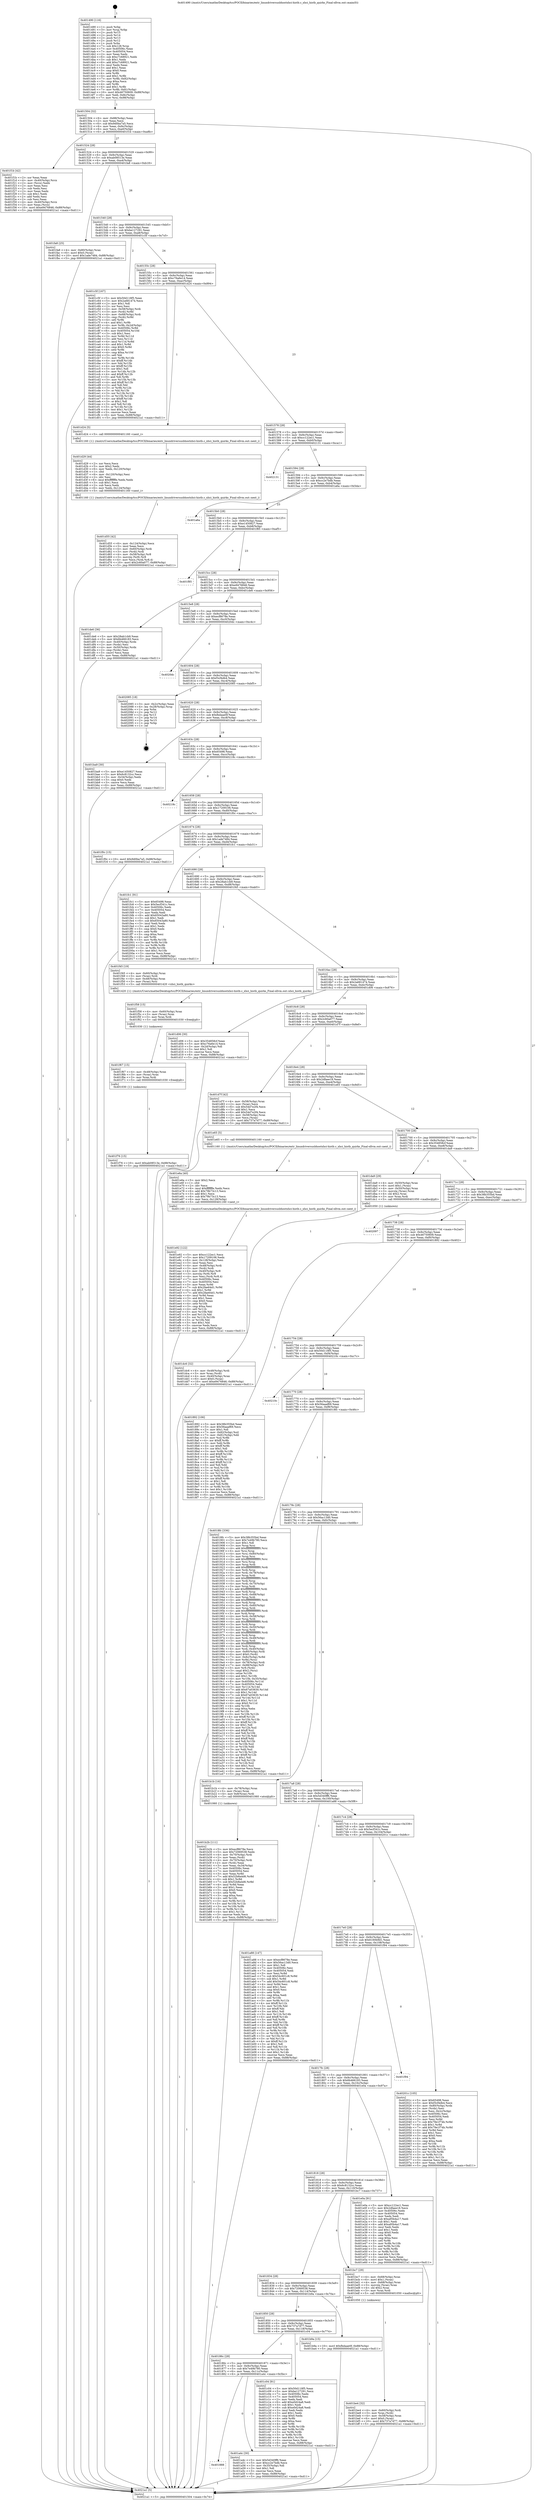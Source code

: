 digraph "0x401490" {
  label = "0x401490 (/mnt/c/Users/mathe/Desktop/tcc/POCII/binaries/extr_linuxdriversusbhostxhci-histb.c_xhci_histb_quirks_Final-ollvm.out::main(0))"
  labelloc = "t"
  node[shape=record]

  Entry [label="",width=0.3,height=0.3,shape=circle,fillcolor=black,style=filled]
  "0x401504" [label="{
     0x401504 [32]\l
     | [instrs]\l
     &nbsp;&nbsp;0x401504 \<+6\>: mov -0x88(%rbp),%eax\l
     &nbsp;&nbsp;0x40150a \<+2\>: mov %eax,%ecx\l
     &nbsp;&nbsp;0x40150c \<+6\>: sub $0x9d0ba7a5,%ecx\l
     &nbsp;&nbsp;0x401512 \<+6\>: mov %eax,-0x9c(%rbp)\l
     &nbsp;&nbsp;0x401518 \<+6\>: mov %ecx,-0xa0(%rbp)\l
     &nbsp;&nbsp;0x40151e \<+6\>: je 0000000000401f1b \<main+0xa8b\>\l
  }"]
  "0x401f1b" [label="{
     0x401f1b [42]\l
     | [instrs]\l
     &nbsp;&nbsp;0x401f1b \<+2\>: xor %eax,%eax\l
     &nbsp;&nbsp;0x401f1d \<+4\>: mov -0x40(%rbp),%rcx\l
     &nbsp;&nbsp;0x401f21 \<+2\>: mov (%rcx),%edx\l
     &nbsp;&nbsp;0x401f23 \<+2\>: mov %eax,%esi\l
     &nbsp;&nbsp;0x401f25 \<+2\>: sub %edx,%esi\l
     &nbsp;&nbsp;0x401f27 \<+2\>: mov %eax,%edx\l
     &nbsp;&nbsp;0x401f29 \<+3\>: sub $0x1,%edx\l
     &nbsp;&nbsp;0x401f2c \<+2\>: add %edx,%esi\l
     &nbsp;&nbsp;0x401f2e \<+2\>: sub %esi,%eax\l
     &nbsp;&nbsp;0x401f30 \<+4\>: mov -0x40(%rbp),%rcx\l
     &nbsp;&nbsp;0x401f34 \<+2\>: mov %eax,(%rcx)\l
     &nbsp;&nbsp;0x401f36 \<+10\>: movl $0xe9476846,-0x88(%rbp)\l
     &nbsp;&nbsp;0x401f40 \<+5\>: jmp 00000000004021a1 \<main+0xd11\>\l
  }"]
  "0x401524" [label="{
     0x401524 [28]\l
     | [instrs]\l
     &nbsp;&nbsp;0x401524 \<+5\>: jmp 0000000000401529 \<main+0x99\>\l
     &nbsp;&nbsp;0x401529 \<+6\>: mov -0x9c(%rbp),%eax\l
     &nbsp;&nbsp;0x40152f \<+5\>: sub $0xab08513e,%eax\l
     &nbsp;&nbsp;0x401534 \<+6\>: mov %eax,-0xa4(%rbp)\l
     &nbsp;&nbsp;0x40153a \<+6\>: je 0000000000401fa8 \<main+0xb18\>\l
  }"]
  Exit [label="",width=0.3,height=0.3,shape=circle,fillcolor=black,style=filled,peripheries=2]
  "0x401fa8" [label="{
     0x401fa8 [25]\l
     | [instrs]\l
     &nbsp;&nbsp;0x401fa8 \<+4\>: mov -0x80(%rbp),%rax\l
     &nbsp;&nbsp;0x401fac \<+6\>: movl $0x0,(%rax)\l
     &nbsp;&nbsp;0x401fb2 \<+10\>: movl $0x1ade7484,-0x88(%rbp)\l
     &nbsp;&nbsp;0x401fbc \<+5\>: jmp 00000000004021a1 \<main+0xd11\>\l
  }"]
  "0x401540" [label="{
     0x401540 [28]\l
     | [instrs]\l
     &nbsp;&nbsp;0x401540 \<+5\>: jmp 0000000000401545 \<main+0xb5\>\l
     &nbsp;&nbsp;0x401545 \<+6\>: mov -0x9c(%rbp),%eax\l
     &nbsp;&nbsp;0x40154b \<+5\>: sub $0xbe127291,%eax\l
     &nbsp;&nbsp;0x401550 \<+6\>: mov %eax,-0xa8(%rbp)\l
     &nbsp;&nbsp;0x401556 \<+6\>: je 0000000000401c5f \<main+0x7cf\>\l
  }"]
  "0x401f76" [label="{
     0x401f76 [15]\l
     | [instrs]\l
     &nbsp;&nbsp;0x401f76 \<+10\>: movl $0xab08513e,-0x88(%rbp)\l
     &nbsp;&nbsp;0x401f80 \<+5\>: jmp 00000000004021a1 \<main+0xd11\>\l
  }"]
  "0x401c5f" [label="{
     0x401c5f [167]\l
     | [instrs]\l
     &nbsp;&nbsp;0x401c5f \<+5\>: mov $0x50d118f5,%eax\l
     &nbsp;&nbsp;0x401c64 \<+5\>: mov $0x2a681474,%ecx\l
     &nbsp;&nbsp;0x401c69 \<+2\>: mov $0x1,%dl\l
     &nbsp;&nbsp;0x401c6b \<+2\>: xor %esi,%esi\l
     &nbsp;&nbsp;0x401c6d \<+4\>: mov -0x58(%rbp),%rdi\l
     &nbsp;&nbsp;0x401c71 \<+3\>: mov (%rdi),%r8d\l
     &nbsp;&nbsp;0x401c74 \<+4\>: mov -0x68(%rbp),%rdi\l
     &nbsp;&nbsp;0x401c78 \<+3\>: cmp (%rdi),%r8d\l
     &nbsp;&nbsp;0x401c7b \<+4\>: setl %r9b\l
     &nbsp;&nbsp;0x401c7f \<+4\>: and $0x1,%r9b\l
     &nbsp;&nbsp;0x401c83 \<+4\>: mov %r9b,-0x2d(%rbp)\l
     &nbsp;&nbsp;0x401c87 \<+8\>: mov 0x40506c,%r8d\l
     &nbsp;&nbsp;0x401c8f \<+8\>: mov 0x405054,%r10d\l
     &nbsp;&nbsp;0x401c97 \<+3\>: sub $0x1,%esi\l
     &nbsp;&nbsp;0x401c9a \<+3\>: mov %r8d,%r11d\l
     &nbsp;&nbsp;0x401c9d \<+3\>: add %esi,%r11d\l
     &nbsp;&nbsp;0x401ca0 \<+4\>: imul %r11d,%r8d\l
     &nbsp;&nbsp;0x401ca4 \<+4\>: and $0x1,%r8d\l
     &nbsp;&nbsp;0x401ca8 \<+4\>: cmp $0x0,%r8d\l
     &nbsp;&nbsp;0x401cac \<+4\>: sete %r9b\l
     &nbsp;&nbsp;0x401cb0 \<+4\>: cmp $0xa,%r10d\l
     &nbsp;&nbsp;0x401cb4 \<+3\>: setl %bl\l
     &nbsp;&nbsp;0x401cb7 \<+3\>: mov %r9b,%r14b\l
     &nbsp;&nbsp;0x401cba \<+4\>: xor $0xff,%r14b\l
     &nbsp;&nbsp;0x401cbe \<+3\>: mov %bl,%r15b\l
     &nbsp;&nbsp;0x401cc1 \<+4\>: xor $0xff,%r15b\l
     &nbsp;&nbsp;0x401cc5 \<+3\>: xor $0x1,%dl\l
     &nbsp;&nbsp;0x401cc8 \<+3\>: mov %r14b,%r12b\l
     &nbsp;&nbsp;0x401ccb \<+4\>: and $0xff,%r12b\l
     &nbsp;&nbsp;0x401ccf \<+3\>: and %dl,%r9b\l
     &nbsp;&nbsp;0x401cd2 \<+3\>: mov %r15b,%r13b\l
     &nbsp;&nbsp;0x401cd5 \<+4\>: and $0xff,%r13b\l
     &nbsp;&nbsp;0x401cd9 \<+2\>: and %dl,%bl\l
     &nbsp;&nbsp;0x401cdb \<+3\>: or %r9b,%r12b\l
     &nbsp;&nbsp;0x401cde \<+3\>: or %bl,%r13b\l
     &nbsp;&nbsp;0x401ce1 \<+3\>: xor %r13b,%r12b\l
     &nbsp;&nbsp;0x401ce4 \<+3\>: or %r15b,%r14b\l
     &nbsp;&nbsp;0x401ce7 \<+4\>: xor $0xff,%r14b\l
     &nbsp;&nbsp;0x401ceb \<+3\>: or $0x1,%dl\l
     &nbsp;&nbsp;0x401cee \<+3\>: and %dl,%r14b\l
     &nbsp;&nbsp;0x401cf1 \<+3\>: or %r14b,%r12b\l
     &nbsp;&nbsp;0x401cf4 \<+4\>: test $0x1,%r12b\l
     &nbsp;&nbsp;0x401cf8 \<+3\>: cmovne %ecx,%eax\l
     &nbsp;&nbsp;0x401cfb \<+6\>: mov %eax,-0x88(%rbp)\l
     &nbsp;&nbsp;0x401d01 \<+5\>: jmp 00000000004021a1 \<main+0xd11\>\l
  }"]
  "0x40155c" [label="{
     0x40155c [28]\l
     | [instrs]\l
     &nbsp;&nbsp;0x40155c \<+5\>: jmp 0000000000401561 \<main+0xd1\>\l
     &nbsp;&nbsp;0x401561 \<+6\>: mov -0x9c(%rbp),%eax\l
     &nbsp;&nbsp;0x401567 \<+5\>: sub $0xc76a6e14,%eax\l
     &nbsp;&nbsp;0x40156c \<+6\>: mov %eax,-0xac(%rbp)\l
     &nbsp;&nbsp;0x401572 \<+6\>: je 0000000000401d24 \<main+0x894\>\l
  }"]
  "0x401f67" [label="{
     0x401f67 [15]\l
     | [instrs]\l
     &nbsp;&nbsp;0x401f67 \<+4\>: mov -0x48(%rbp),%rax\l
     &nbsp;&nbsp;0x401f6b \<+3\>: mov (%rax),%rax\l
     &nbsp;&nbsp;0x401f6e \<+3\>: mov %rax,%rdi\l
     &nbsp;&nbsp;0x401f71 \<+5\>: call 0000000000401030 \<free@plt\>\l
     | [calls]\l
     &nbsp;&nbsp;0x401030 \{1\} (unknown)\l
  }"]
  "0x401d24" [label="{
     0x401d24 [5]\l
     | [instrs]\l
     &nbsp;&nbsp;0x401d24 \<+5\>: call 0000000000401160 \<next_i\>\l
     | [calls]\l
     &nbsp;&nbsp;0x401160 \{1\} (/mnt/c/Users/mathe/Desktop/tcc/POCII/binaries/extr_linuxdriversusbhostxhci-histb.c_xhci_histb_quirks_Final-ollvm.out::next_i)\l
  }"]
  "0x401578" [label="{
     0x401578 [28]\l
     | [instrs]\l
     &nbsp;&nbsp;0x401578 \<+5\>: jmp 000000000040157d \<main+0xed\>\l
     &nbsp;&nbsp;0x40157d \<+6\>: mov -0x9c(%rbp),%eax\l
     &nbsp;&nbsp;0x401583 \<+5\>: sub $0xcc122ec1,%eax\l
     &nbsp;&nbsp;0x401588 \<+6\>: mov %eax,-0xb0(%rbp)\l
     &nbsp;&nbsp;0x40158e \<+6\>: je 0000000000402131 \<main+0xca1\>\l
  }"]
  "0x401f58" [label="{
     0x401f58 [15]\l
     | [instrs]\l
     &nbsp;&nbsp;0x401f58 \<+4\>: mov -0x60(%rbp),%rax\l
     &nbsp;&nbsp;0x401f5c \<+3\>: mov (%rax),%rax\l
     &nbsp;&nbsp;0x401f5f \<+3\>: mov %rax,%rdi\l
     &nbsp;&nbsp;0x401f62 \<+5\>: call 0000000000401030 \<free@plt\>\l
     | [calls]\l
     &nbsp;&nbsp;0x401030 \{1\} (unknown)\l
  }"]
  "0x402131" [label="{
     0x402131\l
  }", style=dashed]
  "0x401594" [label="{
     0x401594 [28]\l
     | [instrs]\l
     &nbsp;&nbsp;0x401594 \<+5\>: jmp 0000000000401599 \<main+0x109\>\l
     &nbsp;&nbsp;0x401599 \<+6\>: mov -0x9c(%rbp),%eax\l
     &nbsp;&nbsp;0x40159f \<+5\>: sub $0xcc2e7bdb,%eax\l
     &nbsp;&nbsp;0x4015a4 \<+6\>: mov %eax,-0xb4(%rbp)\l
     &nbsp;&nbsp;0x4015aa \<+6\>: je 0000000000401a6a \<main+0x5da\>\l
  }"]
  "0x401e92" [label="{
     0x401e92 [122]\l
     | [instrs]\l
     &nbsp;&nbsp;0x401e92 \<+5\>: mov $0xcc122ec1,%ecx\l
     &nbsp;&nbsp;0x401e97 \<+5\>: mov $0x17209106,%edx\l
     &nbsp;&nbsp;0x401e9c \<+6\>: mov -0x128(%rbp),%esi\l
     &nbsp;&nbsp;0x401ea2 \<+3\>: imul %eax,%esi\l
     &nbsp;&nbsp;0x401ea5 \<+4\>: mov -0x48(%rbp),%rdi\l
     &nbsp;&nbsp;0x401ea9 \<+3\>: mov (%rdi),%rdi\l
     &nbsp;&nbsp;0x401eac \<+4\>: mov -0x40(%rbp),%r8\l
     &nbsp;&nbsp;0x401eb0 \<+3\>: movslq (%r8),%r8\l
     &nbsp;&nbsp;0x401eb3 \<+4\>: mov %esi,(%rdi,%r8,4)\l
     &nbsp;&nbsp;0x401eb7 \<+7\>: mov 0x40506c,%eax\l
     &nbsp;&nbsp;0x401ebe \<+7\>: mov 0x405054,%esi\l
     &nbsp;&nbsp;0x401ec5 \<+3\>: mov %eax,%r9d\l
     &nbsp;&nbsp;0x401ec8 \<+7\>: sub $0x2fae64d1,%r9d\l
     &nbsp;&nbsp;0x401ecf \<+4\>: sub $0x1,%r9d\l
     &nbsp;&nbsp;0x401ed3 \<+7\>: add $0x2fae64d1,%r9d\l
     &nbsp;&nbsp;0x401eda \<+4\>: imul %r9d,%eax\l
     &nbsp;&nbsp;0x401ede \<+3\>: and $0x1,%eax\l
     &nbsp;&nbsp;0x401ee1 \<+3\>: cmp $0x0,%eax\l
     &nbsp;&nbsp;0x401ee4 \<+4\>: sete %r10b\l
     &nbsp;&nbsp;0x401ee8 \<+3\>: cmp $0xa,%esi\l
     &nbsp;&nbsp;0x401eeb \<+4\>: setl %r11b\l
     &nbsp;&nbsp;0x401eef \<+3\>: mov %r10b,%bl\l
     &nbsp;&nbsp;0x401ef2 \<+3\>: and %r11b,%bl\l
     &nbsp;&nbsp;0x401ef5 \<+3\>: xor %r11b,%r10b\l
     &nbsp;&nbsp;0x401ef8 \<+3\>: or %r10b,%bl\l
     &nbsp;&nbsp;0x401efb \<+3\>: test $0x1,%bl\l
     &nbsp;&nbsp;0x401efe \<+3\>: cmovne %edx,%ecx\l
     &nbsp;&nbsp;0x401f01 \<+6\>: mov %ecx,-0x88(%rbp)\l
     &nbsp;&nbsp;0x401f07 \<+5\>: jmp 00000000004021a1 \<main+0xd11\>\l
  }"]
  "0x401a6a" [label="{
     0x401a6a\l
  }", style=dashed]
  "0x4015b0" [label="{
     0x4015b0 [28]\l
     | [instrs]\l
     &nbsp;&nbsp;0x4015b0 \<+5\>: jmp 00000000004015b5 \<main+0x125\>\l
     &nbsp;&nbsp;0x4015b5 \<+6\>: mov -0x9c(%rbp),%eax\l
     &nbsp;&nbsp;0x4015bb \<+5\>: sub $0xe1450827,%eax\l
     &nbsp;&nbsp;0x4015c0 \<+6\>: mov %eax,-0xb8(%rbp)\l
     &nbsp;&nbsp;0x4015c6 \<+6\>: je 0000000000401f85 \<main+0xaf5\>\l
  }"]
  "0x401e6a" [label="{
     0x401e6a [40]\l
     | [instrs]\l
     &nbsp;&nbsp;0x401e6a \<+5\>: mov $0x2,%ecx\l
     &nbsp;&nbsp;0x401e6f \<+1\>: cltd\l
     &nbsp;&nbsp;0x401e70 \<+2\>: idiv %ecx\l
     &nbsp;&nbsp;0x401e72 \<+6\>: imul $0xfffffffe,%edx,%ecx\l
     &nbsp;&nbsp;0x401e78 \<+6\>: add $0x79b73c13,%ecx\l
     &nbsp;&nbsp;0x401e7e \<+3\>: add $0x1,%ecx\l
     &nbsp;&nbsp;0x401e81 \<+6\>: sub $0x79b73c13,%ecx\l
     &nbsp;&nbsp;0x401e87 \<+6\>: mov %ecx,-0x128(%rbp)\l
     &nbsp;&nbsp;0x401e8d \<+5\>: call 0000000000401160 \<next_i\>\l
     | [calls]\l
     &nbsp;&nbsp;0x401160 \{1\} (/mnt/c/Users/mathe/Desktop/tcc/POCII/binaries/extr_linuxdriversusbhostxhci-histb.c_xhci_histb_quirks_Final-ollvm.out::next_i)\l
  }"]
  "0x401f85" [label="{
     0x401f85\l
  }", style=dashed]
  "0x4015cc" [label="{
     0x4015cc [28]\l
     | [instrs]\l
     &nbsp;&nbsp;0x4015cc \<+5\>: jmp 00000000004015d1 \<main+0x141\>\l
     &nbsp;&nbsp;0x4015d1 \<+6\>: mov -0x9c(%rbp),%eax\l
     &nbsp;&nbsp;0x4015d7 \<+5\>: sub $0xe9476846,%eax\l
     &nbsp;&nbsp;0x4015dc \<+6\>: mov %eax,-0xbc(%rbp)\l
     &nbsp;&nbsp;0x4015e2 \<+6\>: je 0000000000401de6 \<main+0x956\>\l
  }"]
  "0x401dc6" [label="{
     0x401dc6 [32]\l
     | [instrs]\l
     &nbsp;&nbsp;0x401dc6 \<+4\>: mov -0x48(%rbp),%rdi\l
     &nbsp;&nbsp;0x401dca \<+3\>: mov %rax,(%rdi)\l
     &nbsp;&nbsp;0x401dcd \<+4\>: mov -0x40(%rbp),%rax\l
     &nbsp;&nbsp;0x401dd1 \<+6\>: movl $0x0,(%rax)\l
     &nbsp;&nbsp;0x401dd7 \<+10\>: movl $0xe9476846,-0x88(%rbp)\l
     &nbsp;&nbsp;0x401de1 \<+5\>: jmp 00000000004021a1 \<main+0xd11\>\l
  }"]
  "0x401de6" [label="{
     0x401de6 [36]\l
     | [instrs]\l
     &nbsp;&nbsp;0x401de6 \<+5\>: mov $0x28ab1cb9,%eax\l
     &nbsp;&nbsp;0x401deb \<+5\>: mov $0x6b466183,%ecx\l
     &nbsp;&nbsp;0x401df0 \<+4\>: mov -0x40(%rbp),%rdx\l
     &nbsp;&nbsp;0x401df4 \<+2\>: mov (%rdx),%esi\l
     &nbsp;&nbsp;0x401df6 \<+4\>: mov -0x50(%rbp),%rdx\l
     &nbsp;&nbsp;0x401dfa \<+2\>: cmp (%rdx),%esi\l
     &nbsp;&nbsp;0x401dfc \<+3\>: cmovl %ecx,%eax\l
     &nbsp;&nbsp;0x401dff \<+6\>: mov %eax,-0x88(%rbp)\l
     &nbsp;&nbsp;0x401e05 \<+5\>: jmp 00000000004021a1 \<main+0xd11\>\l
  }"]
  "0x4015e8" [label="{
     0x4015e8 [28]\l
     | [instrs]\l
     &nbsp;&nbsp;0x4015e8 \<+5\>: jmp 00000000004015ed \<main+0x15d\>\l
     &nbsp;&nbsp;0x4015ed \<+6\>: mov -0x9c(%rbp),%eax\l
     &nbsp;&nbsp;0x4015f3 \<+5\>: sub $0xecf8678e,%eax\l
     &nbsp;&nbsp;0x4015f8 \<+6\>: mov %eax,-0xc0(%rbp)\l
     &nbsp;&nbsp;0x4015fe \<+6\>: je 00000000004020dc \<main+0xc4c\>\l
  }"]
  "0x401d55" [label="{
     0x401d55 [42]\l
     | [instrs]\l
     &nbsp;&nbsp;0x401d55 \<+6\>: mov -0x124(%rbp),%ecx\l
     &nbsp;&nbsp;0x401d5b \<+3\>: imul %eax,%ecx\l
     &nbsp;&nbsp;0x401d5e \<+4\>: mov -0x60(%rbp),%rdi\l
     &nbsp;&nbsp;0x401d62 \<+3\>: mov (%rdi),%rdi\l
     &nbsp;&nbsp;0x401d65 \<+4\>: mov -0x58(%rbp),%r8\l
     &nbsp;&nbsp;0x401d69 \<+3\>: movslq (%r8),%r8\l
     &nbsp;&nbsp;0x401d6c \<+4\>: mov %ecx,(%rdi,%r8,4)\l
     &nbsp;&nbsp;0x401d70 \<+10\>: movl $0x2c60a077,-0x88(%rbp)\l
     &nbsp;&nbsp;0x401d7a \<+5\>: jmp 00000000004021a1 \<main+0xd11\>\l
  }"]
  "0x4020dc" [label="{
     0x4020dc\l
  }", style=dashed]
  "0x401604" [label="{
     0x401604 [28]\l
     | [instrs]\l
     &nbsp;&nbsp;0x401604 \<+5\>: jmp 0000000000401609 \<main+0x179\>\l
     &nbsp;&nbsp;0x401609 \<+6\>: mov -0x9c(%rbp),%eax\l
     &nbsp;&nbsp;0x40160f \<+5\>: sub $0xf3cf4db4,%eax\l
     &nbsp;&nbsp;0x401614 \<+6\>: mov %eax,-0xc4(%rbp)\l
     &nbsp;&nbsp;0x40161a \<+6\>: je 0000000000402085 \<main+0xbf5\>\l
  }"]
  "0x401d29" [label="{
     0x401d29 [44]\l
     | [instrs]\l
     &nbsp;&nbsp;0x401d29 \<+2\>: xor %ecx,%ecx\l
     &nbsp;&nbsp;0x401d2b \<+5\>: mov $0x2,%edx\l
     &nbsp;&nbsp;0x401d30 \<+6\>: mov %edx,-0x120(%rbp)\l
     &nbsp;&nbsp;0x401d36 \<+1\>: cltd\l
     &nbsp;&nbsp;0x401d37 \<+6\>: mov -0x120(%rbp),%esi\l
     &nbsp;&nbsp;0x401d3d \<+2\>: idiv %esi\l
     &nbsp;&nbsp;0x401d3f \<+6\>: imul $0xfffffffe,%edx,%edx\l
     &nbsp;&nbsp;0x401d45 \<+3\>: sub $0x1,%ecx\l
     &nbsp;&nbsp;0x401d48 \<+2\>: sub %ecx,%edx\l
     &nbsp;&nbsp;0x401d4a \<+6\>: mov %edx,-0x124(%rbp)\l
     &nbsp;&nbsp;0x401d50 \<+5\>: call 0000000000401160 \<next_i\>\l
     | [calls]\l
     &nbsp;&nbsp;0x401160 \{1\} (/mnt/c/Users/mathe/Desktop/tcc/POCII/binaries/extr_linuxdriversusbhostxhci-histb.c_xhci_histb_quirks_Final-ollvm.out::next_i)\l
  }"]
  "0x402085" [label="{
     0x402085 [18]\l
     | [instrs]\l
     &nbsp;&nbsp;0x402085 \<+3\>: mov -0x2c(%rbp),%eax\l
     &nbsp;&nbsp;0x402088 \<+4\>: lea -0x28(%rbp),%rsp\l
     &nbsp;&nbsp;0x40208c \<+1\>: pop %rbx\l
     &nbsp;&nbsp;0x40208d \<+2\>: pop %r12\l
     &nbsp;&nbsp;0x40208f \<+2\>: pop %r13\l
     &nbsp;&nbsp;0x402091 \<+2\>: pop %r14\l
     &nbsp;&nbsp;0x402093 \<+2\>: pop %r15\l
     &nbsp;&nbsp;0x402095 \<+1\>: pop %rbp\l
     &nbsp;&nbsp;0x402096 \<+1\>: ret\l
  }"]
  "0x401620" [label="{
     0x401620 [28]\l
     | [instrs]\l
     &nbsp;&nbsp;0x401620 \<+5\>: jmp 0000000000401625 \<main+0x195\>\l
     &nbsp;&nbsp;0x401625 \<+6\>: mov -0x9c(%rbp),%eax\l
     &nbsp;&nbsp;0x40162b \<+5\>: sub $0xfbdaae0f,%eax\l
     &nbsp;&nbsp;0x401630 \<+6\>: mov %eax,-0xc8(%rbp)\l
     &nbsp;&nbsp;0x401636 \<+6\>: je 0000000000401ba9 \<main+0x719\>\l
  }"]
  "0x401be4" [label="{
     0x401be4 [32]\l
     | [instrs]\l
     &nbsp;&nbsp;0x401be4 \<+4\>: mov -0x60(%rbp),%rdi\l
     &nbsp;&nbsp;0x401be8 \<+3\>: mov %rax,(%rdi)\l
     &nbsp;&nbsp;0x401beb \<+4\>: mov -0x58(%rbp),%rax\l
     &nbsp;&nbsp;0x401bef \<+6\>: movl $0x0,(%rax)\l
     &nbsp;&nbsp;0x401bf5 \<+10\>: movl $0x737a7d77,-0x88(%rbp)\l
     &nbsp;&nbsp;0x401bff \<+5\>: jmp 00000000004021a1 \<main+0xd11\>\l
  }"]
  "0x401ba9" [label="{
     0x401ba9 [30]\l
     | [instrs]\l
     &nbsp;&nbsp;0x401ba9 \<+5\>: mov $0xe1450827,%eax\l
     &nbsp;&nbsp;0x401bae \<+5\>: mov $0x6c8132cc,%ecx\l
     &nbsp;&nbsp;0x401bb3 \<+3\>: mov -0x34(%rbp),%edx\l
     &nbsp;&nbsp;0x401bb6 \<+3\>: cmp $0x0,%edx\l
     &nbsp;&nbsp;0x401bb9 \<+3\>: cmove %ecx,%eax\l
     &nbsp;&nbsp;0x401bbc \<+6\>: mov %eax,-0x88(%rbp)\l
     &nbsp;&nbsp;0x401bc2 \<+5\>: jmp 00000000004021a1 \<main+0xd11\>\l
  }"]
  "0x40163c" [label="{
     0x40163c [28]\l
     | [instrs]\l
     &nbsp;&nbsp;0x40163c \<+5\>: jmp 0000000000401641 \<main+0x1b1\>\l
     &nbsp;&nbsp;0x401641 \<+6\>: mov -0x9c(%rbp),%eax\l
     &nbsp;&nbsp;0x401647 \<+5\>: sub $0x65498,%eax\l
     &nbsp;&nbsp;0x40164c \<+6\>: mov %eax,-0xcc(%rbp)\l
     &nbsp;&nbsp;0x401652 \<+6\>: je 000000000040218c \<main+0xcfc\>\l
  }"]
  "0x401b2b" [label="{
     0x401b2b [111]\l
     | [instrs]\l
     &nbsp;&nbsp;0x401b2b \<+5\>: mov $0xecf8678e,%ecx\l
     &nbsp;&nbsp;0x401b30 \<+5\>: mov $0x72069538,%edx\l
     &nbsp;&nbsp;0x401b35 \<+4\>: mov -0x70(%rbp),%rdi\l
     &nbsp;&nbsp;0x401b39 \<+2\>: mov %eax,(%rdi)\l
     &nbsp;&nbsp;0x401b3b \<+4\>: mov -0x70(%rbp),%rdi\l
     &nbsp;&nbsp;0x401b3f \<+2\>: mov (%rdi),%eax\l
     &nbsp;&nbsp;0x401b41 \<+3\>: mov %eax,-0x34(%rbp)\l
     &nbsp;&nbsp;0x401b44 \<+7\>: mov 0x40506c,%eax\l
     &nbsp;&nbsp;0x401b4b \<+7\>: mov 0x405054,%esi\l
     &nbsp;&nbsp;0x401b52 \<+3\>: mov %eax,%r8d\l
     &nbsp;&nbsp;0x401b55 \<+7\>: add $0x52b8a4d6,%r8d\l
     &nbsp;&nbsp;0x401b5c \<+4\>: sub $0x1,%r8d\l
     &nbsp;&nbsp;0x401b60 \<+7\>: sub $0x52b8a4d6,%r8d\l
     &nbsp;&nbsp;0x401b67 \<+4\>: imul %r8d,%eax\l
     &nbsp;&nbsp;0x401b6b \<+3\>: and $0x1,%eax\l
     &nbsp;&nbsp;0x401b6e \<+3\>: cmp $0x0,%eax\l
     &nbsp;&nbsp;0x401b71 \<+4\>: sete %r9b\l
     &nbsp;&nbsp;0x401b75 \<+3\>: cmp $0xa,%esi\l
     &nbsp;&nbsp;0x401b78 \<+4\>: setl %r10b\l
     &nbsp;&nbsp;0x401b7c \<+3\>: mov %r9b,%r11b\l
     &nbsp;&nbsp;0x401b7f \<+3\>: and %r10b,%r11b\l
     &nbsp;&nbsp;0x401b82 \<+3\>: xor %r10b,%r9b\l
     &nbsp;&nbsp;0x401b85 \<+3\>: or %r9b,%r11b\l
     &nbsp;&nbsp;0x401b88 \<+4\>: test $0x1,%r11b\l
     &nbsp;&nbsp;0x401b8c \<+3\>: cmovne %edx,%ecx\l
     &nbsp;&nbsp;0x401b8f \<+6\>: mov %ecx,-0x88(%rbp)\l
     &nbsp;&nbsp;0x401b95 \<+5\>: jmp 00000000004021a1 \<main+0xd11\>\l
  }"]
  "0x40218c" [label="{
     0x40218c\l
  }", style=dashed]
  "0x401658" [label="{
     0x401658 [28]\l
     | [instrs]\l
     &nbsp;&nbsp;0x401658 \<+5\>: jmp 000000000040165d \<main+0x1cd\>\l
     &nbsp;&nbsp;0x40165d \<+6\>: mov -0x9c(%rbp),%eax\l
     &nbsp;&nbsp;0x401663 \<+5\>: sub $0x17209106,%eax\l
     &nbsp;&nbsp;0x401668 \<+6\>: mov %eax,-0xd0(%rbp)\l
     &nbsp;&nbsp;0x40166e \<+6\>: je 0000000000401f0c \<main+0xa7c\>\l
  }"]
  "0x401888" [label="{
     0x401888\l
  }", style=dashed]
  "0x401f0c" [label="{
     0x401f0c [15]\l
     | [instrs]\l
     &nbsp;&nbsp;0x401f0c \<+10\>: movl $0x9d0ba7a5,-0x88(%rbp)\l
     &nbsp;&nbsp;0x401f16 \<+5\>: jmp 00000000004021a1 \<main+0xd11\>\l
  }"]
  "0x401674" [label="{
     0x401674 [28]\l
     | [instrs]\l
     &nbsp;&nbsp;0x401674 \<+5\>: jmp 0000000000401679 \<main+0x1e9\>\l
     &nbsp;&nbsp;0x401679 \<+6\>: mov -0x9c(%rbp),%eax\l
     &nbsp;&nbsp;0x40167f \<+5\>: sub $0x1ade7484,%eax\l
     &nbsp;&nbsp;0x401684 \<+6\>: mov %eax,-0xd4(%rbp)\l
     &nbsp;&nbsp;0x40168a \<+6\>: je 0000000000401fc1 \<main+0xb31\>\l
  }"]
  "0x401a4c" [label="{
     0x401a4c [30]\l
     | [instrs]\l
     &nbsp;&nbsp;0x401a4c \<+5\>: mov $0x5d340ff6,%eax\l
     &nbsp;&nbsp;0x401a51 \<+5\>: mov $0xcc2e7bdb,%ecx\l
     &nbsp;&nbsp;0x401a56 \<+3\>: mov -0x35(%rbp),%dl\l
     &nbsp;&nbsp;0x401a59 \<+3\>: test $0x1,%dl\l
     &nbsp;&nbsp;0x401a5c \<+3\>: cmovne %ecx,%eax\l
     &nbsp;&nbsp;0x401a5f \<+6\>: mov %eax,-0x88(%rbp)\l
     &nbsp;&nbsp;0x401a65 \<+5\>: jmp 00000000004021a1 \<main+0xd11\>\l
  }"]
  "0x401fc1" [label="{
     0x401fc1 [91]\l
     | [instrs]\l
     &nbsp;&nbsp;0x401fc1 \<+5\>: mov $0x65498,%eax\l
     &nbsp;&nbsp;0x401fc6 \<+5\>: mov $0x5ecf341c,%ecx\l
     &nbsp;&nbsp;0x401fcb \<+7\>: mov 0x40506c,%edx\l
     &nbsp;&nbsp;0x401fd2 \<+7\>: mov 0x405054,%esi\l
     &nbsp;&nbsp;0x401fd9 \<+2\>: mov %edx,%edi\l
     &nbsp;&nbsp;0x401fdb \<+6\>: add $0x65043a80,%edi\l
     &nbsp;&nbsp;0x401fe1 \<+3\>: sub $0x1,%edi\l
     &nbsp;&nbsp;0x401fe4 \<+6\>: sub $0x65043a80,%edi\l
     &nbsp;&nbsp;0x401fea \<+3\>: imul %edi,%edx\l
     &nbsp;&nbsp;0x401fed \<+3\>: and $0x1,%edx\l
     &nbsp;&nbsp;0x401ff0 \<+3\>: cmp $0x0,%edx\l
     &nbsp;&nbsp;0x401ff3 \<+4\>: sete %r8b\l
     &nbsp;&nbsp;0x401ff7 \<+3\>: cmp $0xa,%esi\l
     &nbsp;&nbsp;0x401ffa \<+4\>: setl %r9b\l
     &nbsp;&nbsp;0x401ffe \<+3\>: mov %r8b,%r10b\l
     &nbsp;&nbsp;0x402001 \<+3\>: and %r9b,%r10b\l
     &nbsp;&nbsp;0x402004 \<+3\>: xor %r9b,%r8b\l
     &nbsp;&nbsp;0x402007 \<+3\>: or %r8b,%r10b\l
     &nbsp;&nbsp;0x40200a \<+4\>: test $0x1,%r10b\l
     &nbsp;&nbsp;0x40200e \<+3\>: cmovne %ecx,%eax\l
     &nbsp;&nbsp;0x402011 \<+6\>: mov %eax,-0x88(%rbp)\l
     &nbsp;&nbsp;0x402017 \<+5\>: jmp 00000000004021a1 \<main+0xd11\>\l
  }"]
  "0x401690" [label="{
     0x401690 [28]\l
     | [instrs]\l
     &nbsp;&nbsp;0x401690 \<+5\>: jmp 0000000000401695 \<main+0x205\>\l
     &nbsp;&nbsp;0x401695 \<+6\>: mov -0x9c(%rbp),%eax\l
     &nbsp;&nbsp;0x40169b \<+5\>: sub $0x28ab1cb9,%eax\l
     &nbsp;&nbsp;0x4016a0 \<+6\>: mov %eax,-0xd8(%rbp)\l
     &nbsp;&nbsp;0x4016a6 \<+6\>: je 0000000000401f45 \<main+0xab5\>\l
  }"]
  "0x40186c" [label="{
     0x40186c [28]\l
     | [instrs]\l
     &nbsp;&nbsp;0x40186c \<+5\>: jmp 0000000000401871 \<main+0x3e1\>\l
     &nbsp;&nbsp;0x401871 \<+6\>: mov -0x9c(%rbp),%eax\l
     &nbsp;&nbsp;0x401877 \<+5\>: sub $0x7e49b780,%eax\l
     &nbsp;&nbsp;0x40187c \<+6\>: mov %eax,-0x11c(%rbp)\l
     &nbsp;&nbsp;0x401882 \<+6\>: je 0000000000401a4c \<main+0x5bc\>\l
  }"]
  "0x401f45" [label="{
     0x401f45 [19]\l
     | [instrs]\l
     &nbsp;&nbsp;0x401f45 \<+4\>: mov -0x60(%rbp),%rax\l
     &nbsp;&nbsp;0x401f49 \<+3\>: mov (%rax),%rdi\l
     &nbsp;&nbsp;0x401f4c \<+4\>: mov -0x48(%rbp),%rax\l
     &nbsp;&nbsp;0x401f50 \<+3\>: mov (%rax),%rsi\l
     &nbsp;&nbsp;0x401f53 \<+5\>: call 0000000000401420 \<xhci_histb_quirks\>\l
     | [calls]\l
     &nbsp;&nbsp;0x401420 \{1\} (/mnt/c/Users/mathe/Desktop/tcc/POCII/binaries/extr_linuxdriversusbhostxhci-histb.c_xhci_histb_quirks_Final-ollvm.out::xhci_histb_quirks)\l
  }"]
  "0x4016ac" [label="{
     0x4016ac [28]\l
     | [instrs]\l
     &nbsp;&nbsp;0x4016ac \<+5\>: jmp 00000000004016b1 \<main+0x221\>\l
     &nbsp;&nbsp;0x4016b1 \<+6\>: mov -0x9c(%rbp),%eax\l
     &nbsp;&nbsp;0x4016b7 \<+5\>: sub $0x2a681474,%eax\l
     &nbsp;&nbsp;0x4016bc \<+6\>: mov %eax,-0xdc(%rbp)\l
     &nbsp;&nbsp;0x4016c2 \<+6\>: je 0000000000401d06 \<main+0x876\>\l
  }"]
  "0x401c04" [label="{
     0x401c04 [91]\l
     | [instrs]\l
     &nbsp;&nbsp;0x401c04 \<+5\>: mov $0x50d118f5,%eax\l
     &nbsp;&nbsp;0x401c09 \<+5\>: mov $0xbe127291,%ecx\l
     &nbsp;&nbsp;0x401c0e \<+7\>: mov 0x40506c,%edx\l
     &nbsp;&nbsp;0x401c15 \<+7\>: mov 0x405054,%esi\l
     &nbsp;&nbsp;0x401c1c \<+2\>: mov %edx,%edi\l
     &nbsp;&nbsp;0x401c1e \<+6\>: add $0xe0d24a8,%edi\l
     &nbsp;&nbsp;0x401c24 \<+3\>: sub $0x1,%edi\l
     &nbsp;&nbsp;0x401c27 \<+6\>: sub $0xe0d24a8,%edi\l
     &nbsp;&nbsp;0x401c2d \<+3\>: imul %edi,%edx\l
     &nbsp;&nbsp;0x401c30 \<+3\>: and $0x1,%edx\l
     &nbsp;&nbsp;0x401c33 \<+3\>: cmp $0x0,%edx\l
     &nbsp;&nbsp;0x401c36 \<+4\>: sete %r8b\l
     &nbsp;&nbsp;0x401c3a \<+3\>: cmp $0xa,%esi\l
     &nbsp;&nbsp;0x401c3d \<+4\>: setl %r9b\l
     &nbsp;&nbsp;0x401c41 \<+3\>: mov %r8b,%r10b\l
     &nbsp;&nbsp;0x401c44 \<+3\>: and %r9b,%r10b\l
     &nbsp;&nbsp;0x401c47 \<+3\>: xor %r9b,%r8b\l
     &nbsp;&nbsp;0x401c4a \<+3\>: or %r8b,%r10b\l
     &nbsp;&nbsp;0x401c4d \<+4\>: test $0x1,%r10b\l
     &nbsp;&nbsp;0x401c51 \<+3\>: cmovne %ecx,%eax\l
     &nbsp;&nbsp;0x401c54 \<+6\>: mov %eax,-0x88(%rbp)\l
     &nbsp;&nbsp;0x401c5a \<+5\>: jmp 00000000004021a1 \<main+0xd11\>\l
  }"]
  "0x401d06" [label="{
     0x401d06 [30]\l
     | [instrs]\l
     &nbsp;&nbsp;0x401d06 \<+5\>: mov $0x354858cf,%eax\l
     &nbsp;&nbsp;0x401d0b \<+5\>: mov $0xc76a6e14,%ecx\l
     &nbsp;&nbsp;0x401d10 \<+3\>: mov -0x2d(%rbp),%dl\l
     &nbsp;&nbsp;0x401d13 \<+3\>: test $0x1,%dl\l
     &nbsp;&nbsp;0x401d16 \<+3\>: cmovne %ecx,%eax\l
     &nbsp;&nbsp;0x401d19 \<+6\>: mov %eax,-0x88(%rbp)\l
     &nbsp;&nbsp;0x401d1f \<+5\>: jmp 00000000004021a1 \<main+0xd11\>\l
  }"]
  "0x4016c8" [label="{
     0x4016c8 [28]\l
     | [instrs]\l
     &nbsp;&nbsp;0x4016c8 \<+5\>: jmp 00000000004016cd \<main+0x23d\>\l
     &nbsp;&nbsp;0x4016cd \<+6\>: mov -0x9c(%rbp),%eax\l
     &nbsp;&nbsp;0x4016d3 \<+5\>: sub $0x2c60a077,%eax\l
     &nbsp;&nbsp;0x4016d8 \<+6\>: mov %eax,-0xe0(%rbp)\l
     &nbsp;&nbsp;0x4016de \<+6\>: je 0000000000401d7f \<main+0x8ef\>\l
  }"]
  "0x401850" [label="{
     0x401850 [28]\l
     | [instrs]\l
     &nbsp;&nbsp;0x401850 \<+5\>: jmp 0000000000401855 \<main+0x3c5\>\l
     &nbsp;&nbsp;0x401855 \<+6\>: mov -0x9c(%rbp),%eax\l
     &nbsp;&nbsp;0x40185b \<+5\>: sub $0x737a7d77,%eax\l
     &nbsp;&nbsp;0x401860 \<+6\>: mov %eax,-0x118(%rbp)\l
     &nbsp;&nbsp;0x401866 \<+6\>: je 0000000000401c04 \<main+0x774\>\l
  }"]
  "0x401d7f" [label="{
     0x401d7f [42]\l
     | [instrs]\l
     &nbsp;&nbsp;0x401d7f \<+4\>: mov -0x58(%rbp),%rax\l
     &nbsp;&nbsp;0x401d83 \<+2\>: mov (%rax),%ecx\l
     &nbsp;&nbsp;0x401d85 \<+6\>: sub $0x54d7e2f4,%ecx\l
     &nbsp;&nbsp;0x401d8b \<+3\>: add $0x1,%ecx\l
     &nbsp;&nbsp;0x401d8e \<+6\>: add $0x54d7e2f4,%ecx\l
     &nbsp;&nbsp;0x401d94 \<+4\>: mov -0x58(%rbp),%rax\l
     &nbsp;&nbsp;0x401d98 \<+2\>: mov %ecx,(%rax)\l
     &nbsp;&nbsp;0x401d9a \<+10\>: movl $0x737a7d77,-0x88(%rbp)\l
     &nbsp;&nbsp;0x401da4 \<+5\>: jmp 00000000004021a1 \<main+0xd11\>\l
  }"]
  "0x4016e4" [label="{
     0x4016e4 [28]\l
     | [instrs]\l
     &nbsp;&nbsp;0x4016e4 \<+5\>: jmp 00000000004016e9 \<main+0x259\>\l
     &nbsp;&nbsp;0x4016e9 \<+6\>: mov -0x9c(%rbp),%eax\l
     &nbsp;&nbsp;0x4016ef \<+5\>: sub $0x2dfaee18,%eax\l
     &nbsp;&nbsp;0x4016f4 \<+6\>: mov %eax,-0xe4(%rbp)\l
     &nbsp;&nbsp;0x4016fa \<+6\>: je 0000000000401e65 \<main+0x9d5\>\l
  }"]
  "0x401b9a" [label="{
     0x401b9a [15]\l
     | [instrs]\l
     &nbsp;&nbsp;0x401b9a \<+10\>: movl $0xfbdaae0f,-0x88(%rbp)\l
     &nbsp;&nbsp;0x401ba4 \<+5\>: jmp 00000000004021a1 \<main+0xd11\>\l
  }"]
  "0x401e65" [label="{
     0x401e65 [5]\l
     | [instrs]\l
     &nbsp;&nbsp;0x401e65 \<+5\>: call 0000000000401160 \<next_i\>\l
     | [calls]\l
     &nbsp;&nbsp;0x401160 \{1\} (/mnt/c/Users/mathe/Desktop/tcc/POCII/binaries/extr_linuxdriversusbhostxhci-histb.c_xhci_histb_quirks_Final-ollvm.out::next_i)\l
  }"]
  "0x401700" [label="{
     0x401700 [28]\l
     | [instrs]\l
     &nbsp;&nbsp;0x401700 \<+5\>: jmp 0000000000401705 \<main+0x275\>\l
     &nbsp;&nbsp;0x401705 \<+6\>: mov -0x9c(%rbp),%eax\l
     &nbsp;&nbsp;0x40170b \<+5\>: sub $0x354858cf,%eax\l
     &nbsp;&nbsp;0x401710 \<+6\>: mov %eax,-0xe8(%rbp)\l
     &nbsp;&nbsp;0x401716 \<+6\>: je 0000000000401da9 \<main+0x919\>\l
  }"]
  "0x401834" [label="{
     0x401834 [28]\l
     | [instrs]\l
     &nbsp;&nbsp;0x401834 \<+5\>: jmp 0000000000401839 \<main+0x3a9\>\l
     &nbsp;&nbsp;0x401839 \<+6\>: mov -0x9c(%rbp),%eax\l
     &nbsp;&nbsp;0x40183f \<+5\>: sub $0x72069538,%eax\l
     &nbsp;&nbsp;0x401844 \<+6\>: mov %eax,-0x114(%rbp)\l
     &nbsp;&nbsp;0x40184a \<+6\>: je 0000000000401b9a \<main+0x70a\>\l
  }"]
  "0x401da9" [label="{
     0x401da9 [29]\l
     | [instrs]\l
     &nbsp;&nbsp;0x401da9 \<+4\>: mov -0x50(%rbp),%rax\l
     &nbsp;&nbsp;0x401dad \<+6\>: movl $0x1,(%rax)\l
     &nbsp;&nbsp;0x401db3 \<+4\>: mov -0x50(%rbp),%rax\l
     &nbsp;&nbsp;0x401db7 \<+3\>: movslq (%rax),%rax\l
     &nbsp;&nbsp;0x401dba \<+4\>: shl $0x2,%rax\l
     &nbsp;&nbsp;0x401dbe \<+3\>: mov %rax,%rdi\l
     &nbsp;&nbsp;0x401dc1 \<+5\>: call 0000000000401050 \<malloc@plt\>\l
     | [calls]\l
     &nbsp;&nbsp;0x401050 \{1\} (unknown)\l
  }"]
  "0x40171c" [label="{
     0x40171c [28]\l
     | [instrs]\l
     &nbsp;&nbsp;0x40171c \<+5\>: jmp 0000000000401721 \<main+0x291\>\l
     &nbsp;&nbsp;0x401721 \<+6\>: mov -0x9c(%rbp),%eax\l
     &nbsp;&nbsp;0x401727 \<+5\>: sub $0x38b355bd,%eax\l
     &nbsp;&nbsp;0x40172c \<+6\>: mov %eax,-0xec(%rbp)\l
     &nbsp;&nbsp;0x401732 \<+6\>: je 0000000000402097 \<main+0xc07\>\l
  }"]
  "0x401bc7" [label="{
     0x401bc7 [29]\l
     | [instrs]\l
     &nbsp;&nbsp;0x401bc7 \<+4\>: mov -0x68(%rbp),%rax\l
     &nbsp;&nbsp;0x401bcb \<+6\>: movl $0x1,(%rax)\l
     &nbsp;&nbsp;0x401bd1 \<+4\>: mov -0x68(%rbp),%rax\l
     &nbsp;&nbsp;0x401bd5 \<+3\>: movslq (%rax),%rax\l
     &nbsp;&nbsp;0x401bd8 \<+4\>: shl $0x2,%rax\l
     &nbsp;&nbsp;0x401bdc \<+3\>: mov %rax,%rdi\l
     &nbsp;&nbsp;0x401bdf \<+5\>: call 0000000000401050 \<malloc@plt\>\l
     | [calls]\l
     &nbsp;&nbsp;0x401050 \{1\} (unknown)\l
  }"]
  "0x402097" [label="{
     0x402097\l
  }", style=dashed]
  "0x401738" [label="{
     0x401738 [28]\l
     | [instrs]\l
     &nbsp;&nbsp;0x401738 \<+5\>: jmp 000000000040173d \<main+0x2ad\>\l
     &nbsp;&nbsp;0x40173d \<+6\>: mov -0x9c(%rbp),%eax\l
     &nbsp;&nbsp;0x401743 \<+5\>: sub $0x46750609,%eax\l
     &nbsp;&nbsp;0x401748 \<+6\>: mov %eax,-0xf0(%rbp)\l
     &nbsp;&nbsp;0x40174e \<+6\>: je 0000000000401892 \<main+0x402\>\l
  }"]
  "0x401818" [label="{
     0x401818 [28]\l
     | [instrs]\l
     &nbsp;&nbsp;0x401818 \<+5\>: jmp 000000000040181d \<main+0x38d\>\l
     &nbsp;&nbsp;0x40181d \<+6\>: mov -0x9c(%rbp),%eax\l
     &nbsp;&nbsp;0x401823 \<+5\>: sub $0x6c8132cc,%eax\l
     &nbsp;&nbsp;0x401828 \<+6\>: mov %eax,-0x110(%rbp)\l
     &nbsp;&nbsp;0x40182e \<+6\>: je 0000000000401bc7 \<main+0x737\>\l
  }"]
  "0x401892" [label="{
     0x401892 [106]\l
     | [instrs]\l
     &nbsp;&nbsp;0x401892 \<+5\>: mov $0x38b355bd,%eax\l
     &nbsp;&nbsp;0x401897 \<+5\>: mov $0x56aaaf69,%ecx\l
     &nbsp;&nbsp;0x40189c \<+2\>: mov $0x1,%dl\l
     &nbsp;&nbsp;0x40189e \<+7\>: mov -0x82(%rbp),%sil\l
     &nbsp;&nbsp;0x4018a5 \<+7\>: mov -0x81(%rbp),%dil\l
     &nbsp;&nbsp;0x4018ac \<+3\>: mov %sil,%r8b\l
     &nbsp;&nbsp;0x4018af \<+4\>: xor $0xff,%r8b\l
     &nbsp;&nbsp;0x4018b3 \<+3\>: mov %dil,%r9b\l
     &nbsp;&nbsp;0x4018b6 \<+4\>: xor $0xff,%r9b\l
     &nbsp;&nbsp;0x4018ba \<+3\>: xor $0x1,%dl\l
     &nbsp;&nbsp;0x4018bd \<+3\>: mov %r8b,%r10b\l
     &nbsp;&nbsp;0x4018c0 \<+4\>: and $0xff,%r10b\l
     &nbsp;&nbsp;0x4018c4 \<+3\>: and %dl,%sil\l
     &nbsp;&nbsp;0x4018c7 \<+3\>: mov %r9b,%r11b\l
     &nbsp;&nbsp;0x4018ca \<+4\>: and $0xff,%r11b\l
     &nbsp;&nbsp;0x4018ce \<+3\>: and %dl,%dil\l
     &nbsp;&nbsp;0x4018d1 \<+3\>: or %sil,%r10b\l
     &nbsp;&nbsp;0x4018d4 \<+3\>: or %dil,%r11b\l
     &nbsp;&nbsp;0x4018d7 \<+3\>: xor %r11b,%r10b\l
     &nbsp;&nbsp;0x4018da \<+3\>: or %r9b,%r8b\l
     &nbsp;&nbsp;0x4018dd \<+4\>: xor $0xff,%r8b\l
     &nbsp;&nbsp;0x4018e1 \<+3\>: or $0x1,%dl\l
     &nbsp;&nbsp;0x4018e4 \<+3\>: and %dl,%r8b\l
     &nbsp;&nbsp;0x4018e7 \<+3\>: or %r8b,%r10b\l
     &nbsp;&nbsp;0x4018ea \<+4\>: test $0x1,%r10b\l
     &nbsp;&nbsp;0x4018ee \<+3\>: cmovne %ecx,%eax\l
     &nbsp;&nbsp;0x4018f1 \<+6\>: mov %eax,-0x88(%rbp)\l
     &nbsp;&nbsp;0x4018f7 \<+5\>: jmp 00000000004021a1 \<main+0xd11\>\l
  }"]
  "0x401754" [label="{
     0x401754 [28]\l
     | [instrs]\l
     &nbsp;&nbsp;0x401754 \<+5\>: jmp 0000000000401759 \<main+0x2c9\>\l
     &nbsp;&nbsp;0x401759 \<+6\>: mov -0x9c(%rbp),%eax\l
     &nbsp;&nbsp;0x40175f \<+5\>: sub $0x50d118f5,%eax\l
     &nbsp;&nbsp;0x401764 \<+6\>: mov %eax,-0xf4(%rbp)\l
     &nbsp;&nbsp;0x40176a \<+6\>: je 000000000040210c \<main+0xc7c\>\l
  }"]
  "0x4021a1" [label="{
     0x4021a1 [5]\l
     | [instrs]\l
     &nbsp;&nbsp;0x4021a1 \<+5\>: jmp 0000000000401504 \<main+0x74\>\l
  }"]
  "0x401490" [label="{
     0x401490 [116]\l
     | [instrs]\l
     &nbsp;&nbsp;0x401490 \<+1\>: push %rbp\l
     &nbsp;&nbsp;0x401491 \<+3\>: mov %rsp,%rbp\l
     &nbsp;&nbsp;0x401494 \<+2\>: push %r15\l
     &nbsp;&nbsp;0x401496 \<+2\>: push %r14\l
     &nbsp;&nbsp;0x401498 \<+2\>: push %r13\l
     &nbsp;&nbsp;0x40149a \<+2\>: push %r12\l
     &nbsp;&nbsp;0x40149c \<+1\>: push %rbx\l
     &nbsp;&nbsp;0x40149d \<+7\>: sub $0x128,%rsp\l
     &nbsp;&nbsp;0x4014a4 \<+7\>: mov 0x40506c,%eax\l
     &nbsp;&nbsp;0x4014ab \<+7\>: mov 0x405054,%ecx\l
     &nbsp;&nbsp;0x4014b2 \<+2\>: mov %eax,%edx\l
     &nbsp;&nbsp;0x4014b4 \<+6\>: sub $0xc7c68921,%edx\l
     &nbsp;&nbsp;0x4014ba \<+3\>: sub $0x1,%edx\l
     &nbsp;&nbsp;0x4014bd \<+6\>: add $0xc7c68921,%edx\l
     &nbsp;&nbsp;0x4014c3 \<+3\>: imul %edx,%eax\l
     &nbsp;&nbsp;0x4014c6 \<+3\>: and $0x1,%eax\l
     &nbsp;&nbsp;0x4014c9 \<+3\>: cmp $0x0,%eax\l
     &nbsp;&nbsp;0x4014cc \<+4\>: sete %r8b\l
     &nbsp;&nbsp;0x4014d0 \<+4\>: and $0x1,%r8b\l
     &nbsp;&nbsp;0x4014d4 \<+7\>: mov %r8b,-0x82(%rbp)\l
     &nbsp;&nbsp;0x4014db \<+3\>: cmp $0xa,%ecx\l
     &nbsp;&nbsp;0x4014de \<+4\>: setl %r8b\l
     &nbsp;&nbsp;0x4014e2 \<+4\>: and $0x1,%r8b\l
     &nbsp;&nbsp;0x4014e6 \<+7\>: mov %r8b,-0x81(%rbp)\l
     &nbsp;&nbsp;0x4014ed \<+10\>: movl $0x46750609,-0x88(%rbp)\l
     &nbsp;&nbsp;0x4014f7 \<+6\>: mov %edi,-0x8c(%rbp)\l
     &nbsp;&nbsp;0x4014fd \<+7\>: mov %rsi,-0x98(%rbp)\l
  }"]
  "0x401e0a" [label="{
     0x401e0a [91]\l
     | [instrs]\l
     &nbsp;&nbsp;0x401e0a \<+5\>: mov $0xcc122ec1,%eax\l
     &nbsp;&nbsp;0x401e0f \<+5\>: mov $0x2dfaee18,%ecx\l
     &nbsp;&nbsp;0x401e14 \<+7\>: mov 0x40506c,%edx\l
     &nbsp;&nbsp;0x401e1b \<+7\>: mov 0x405054,%esi\l
     &nbsp;&nbsp;0x401e22 \<+2\>: mov %edx,%edi\l
     &nbsp;&nbsp;0x401e24 \<+6\>: sub $0xa95b4a17,%edi\l
     &nbsp;&nbsp;0x401e2a \<+3\>: sub $0x1,%edi\l
     &nbsp;&nbsp;0x401e2d \<+6\>: add $0xa95b4a17,%edi\l
     &nbsp;&nbsp;0x401e33 \<+3\>: imul %edi,%edx\l
     &nbsp;&nbsp;0x401e36 \<+3\>: and $0x1,%edx\l
     &nbsp;&nbsp;0x401e39 \<+3\>: cmp $0x0,%edx\l
     &nbsp;&nbsp;0x401e3c \<+4\>: sete %r8b\l
     &nbsp;&nbsp;0x401e40 \<+3\>: cmp $0xa,%esi\l
     &nbsp;&nbsp;0x401e43 \<+4\>: setl %r9b\l
     &nbsp;&nbsp;0x401e47 \<+3\>: mov %r8b,%r10b\l
     &nbsp;&nbsp;0x401e4a \<+3\>: and %r9b,%r10b\l
     &nbsp;&nbsp;0x401e4d \<+3\>: xor %r9b,%r8b\l
     &nbsp;&nbsp;0x401e50 \<+3\>: or %r8b,%r10b\l
     &nbsp;&nbsp;0x401e53 \<+4\>: test $0x1,%r10b\l
     &nbsp;&nbsp;0x401e57 \<+3\>: cmovne %ecx,%eax\l
     &nbsp;&nbsp;0x401e5a \<+6\>: mov %eax,-0x88(%rbp)\l
     &nbsp;&nbsp;0x401e60 \<+5\>: jmp 00000000004021a1 \<main+0xd11\>\l
  }"]
  "0x40210c" [label="{
     0x40210c\l
  }", style=dashed]
  "0x401770" [label="{
     0x401770 [28]\l
     | [instrs]\l
     &nbsp;&nbsp;0x401770 \<+5\>: jmp 0000000000401775 \<main+0x2e5\>\l
     &nbsp;&nbsp;0x401775 \<+6\>: mov -0x9c(%rbp),%eax\l
     &nbsp;&nbsp;0x40177b \<+5\>: sub $0x56aaaf69,%eax\l
     &nbsp;&nbsp;0x401780 \<+6\>: mov %eax,-0xf8(%rbp)\l
     &nbsp;&nbsp;0x401786 \<+6\>: je 00000000004018fc \<main+0x46c\>\l
  }"]
  "0x4017fc" [label="{
     0x4017fc [28]\l
     | [instrs]\l
     &nbsp;&nbsp;0x4017fc \<+5\>: jmp 0000000000401801 \<main+0x371\>\l
     &nbsp;&nbsp;0x401801 \<+6\>: mov -0x9c(%rbp),%eax\l
     &nbsp;&nbsp;0x401807 \<+5\>: sub $0x6b466183,%eax\l
     &nbsp;&nbsp;0x40180c \<+6\>: mov %eax,-0x10c(%rbp)\l
     &nbsp;&nbsp;0x401812 \<+6\>: je 0000000000401e0a \<main+0x97a\>\l
  }"]
  "0x4018fc" [label="{
     0x4018fc [336]\l
     | [instrs]\l
     &nbsp;&nbsp;0x4018fc \<+5\>: mov $0x38b355bd,%eax\l
     &nbsp;&nbsp;0x401901 \<+5\>: mov $0x7e49b780,%ecx\l
     &nbsp;&nbsp;0x401906 \<+2\>: mov $0x1,%dl\l
     &nbsp;&nbsp;0x401908 \<+3\>: mov %rsp,%rsi\l
     &nbsp;&nbsp;0x40190b \<+4\>: add $0xfffffffffffffff0,%rsi\l
     &nbsp;&nbsp;0x40190f \<+3\>: mov %rsi,%rsp\l
     &nbsp;&nbsp;0x401912 \<+4\>: mov %rsi,-0x80(%rbp)\l
     &nbsp;&nbsp;0x401916 \<+3\>: mov %rsp,%rsi\l
     &nbsp;&nbsp;0x401919 \<+4\>: add $0xfffffffffffffff0,%rsi\l
     &nbsp;&nbsp;0x40191d \<+3\>: mov %rsi,%rsp\l
     &nbsp;&nbsp;0x401920 \<+3\>: mov %rsp,%rdi\l
     &nbsp;&nbsp;0x401923 \<+4\>: add $0xfffffffffffffff0,%rdi\l
     &nbsp;&nbsp;0x401927 \<+3\>: mov %rdi,%rsp\l
     &nbsp;&nbsp;0x40192a \<+4\>: mov %rdi,-0x78(%rbp)\l
     &nbsp;&nbsp;0x40192e \<+3\>: mov %rsp,%rdi\l
     &nbsp;&nbsp;0x401931 \<+4\>: add $0xfffffffffffffff0,%rdi\l
     &nbsp;&nbsp;0x401935 \<+3\>: mov %rdi,%rsp\l
     &nbsp;&nbsp;0x401938 \<+4\>: mov %rdi,-0x70(%rbp)\l
     &nbsp;&nbsp;0x40193c \<+3\>: mov %rsp,%rdi\l
     &nbsp;&nbsp;0x40193f \<+4\>: add $0xfffffffffffffff0,%rdi\l
     &nbsp;&nbsp;0x401943 \<+3\>: mov %rdi,%rsp\l
     &nbsp;&nbsp;0x401946 \<+4\>: mov %rdi,-0x68(%rbp)\l
     &nbsp;&nbsp;0x40194a \<+3\>: mov %rsp,%rdi\l
     &nbsp;&nbsp;0x40194d \<+4\>: add $0xfffffffffffffff0,%rdi\l
     &nbsp;&nbsp;0x401951 \<+3\>: mov %rdi,%rsp\l
     &nbsp;&nbsp;0x401954 \<+4\>: mov %rdi,-0x60(%rbp)\l
     &nbsp;&nbsp;0x401958 \<+3\>: mov %rsp,%rdi\l
     &nbsp;&nbsp;0x40195b \<+4\>: add $0xfffffffffffffff0,%rdi\l
     &nbsp;&nbsp;0x40195f \<+3\>: mov %rdi,%rsp\l
     &nbsp;&nbsp;0x401962 \<+4\>: mov %rdi,-0x58(%rbp)\l
     &nbsp;&nbsp;0x401966 \<+3\>: mov %rsp,%rdi\l
     &nbsp;&nbsp;0x401969 \<+4\>: add $0xfffffffffffffff0,%rdi\l
     &nbsp;&nbsp;0x40196d \<+3\>: mov %rdi,%rsp\l
     &nbsp;&nbsp;0x401970 \<+4\>: mov %rdi,-0x50(%rbp)\l
     &nbsp;&nbsp;0x401974 \<+3\>: mov %rsp,%rdi\l
     &nbsp;&nbsp;0x401977 \<+4\>: add $0xfffffffffffffff0,%rdi\l
     &nbsp;&nbsp;0x40197b \<+3\>: mov %rdi,%rsp\l
     &nbsp;&nbsp;0x40197e \<+4\>: mov %rdi,-0x48(%rbp)\l
     &nbsp;&nbsp;0x401982 \<+3\>: mov %rsp,%rdi\l
     &nbsp;&nbsp;0x401985 \<+4\>: add $0xfffffffffffffff0,%rdi\l
     &nbsp;&nbsp;0x401989 \<+3\>: mov %rdi,%rsp\l
     &nbsp;&nbsp;0x40198c \<+4\>: mov %rdi,-0x40(%rbp)\l
     &nbsp;&nbsp;0x401990 \<+4\>: mov -0x80(%rbp),%rdi\l
     &nbsp;&nbsp;0x401994 \<+6\>: movl $0x0,(%rdi)\l
     &nbsp;&nbsp;0x40199a \<+7\>: mov -0x8c(%rbp),%r8d\l
     &nbsp;&nbsp;0x4019a1 \<+3\>: mov %r8d,(%rsi)\l
     &nbsp;&nbsp;0x4019a4 \<+4\>: mov -0x78(%rbp),%rdi\l
     &nbsp;&nbsp;0x4019a8 \<+7\>: mov -0x98(%rbp),%r9\l
     &nbsp;&nbsp;0x4019af \<+3\>: mov %r9,(%rdi)\l
     &nbsp;&nbsp;0x4019b2 \<+3\>: cmpl $0x2,(%rsi)\l
     &nbsp;&nbsp;0x4019b5 \<+4\>: setne %r10b\l
     &nbsp;&nbsp;0x4019b9 \<+4\>: and $0x1,%r10b\l
     &nbsp;&nbsp;0x4019bd \<+4\>: mov %r10b,-0x35(%rbp)\l
     &nbsp;&nbsp;0x4019c1 \<+8\>: mov 0x40506c,%r11d\l
     &nbsp;&nbsp;0x4019c9 \<+7\>: mov 0x405054,%ebx\l
     &nbsp;&nbsp;0x4019d0 \<+3\>: mov %r11d,%r14d\l
     &nbsp;&nbsp;0x4019d3 \<+7\>: add $0x67a03630,%r14d\l
     &nbsp;&nbsp;0x4019da \<+4\>: sub $0x1,%r14d\l
     &nbsp;&nbsp;0x4019de \<+7\>: sub $0x67a03630,%r14d\l
     &nbsp;&nbsp;0x4019e5 \<+4\>: imul %r14d,%r11d\l
     &nbsp;&nbsp;0x4019e9 \<+4\>: and $0x1,%r11d\l
     &nbsp;&nbsp;0x4019ed \<+4\>: cmp $0x0,%r11d\l
     &nbsp;&nbsp;0x4019f1 \<+4\>: sete %r10b\l
     &nbsp;&nbsp;0x4019f5 \<+3\>: cmp $0xa,%ebx\l
     &nbsp;&nbsp;0x4019f8 \<+4\>: setl %r15b\l
     &nbsp;&nbsp;0x4019fc \<+3\>: mov %r10b,%r12b\l
     &nbsp;&nbsp;0x4019ff \<+4\>: xor $0xff,%r12b\l
     &nbsp;&nbsp;0x401a03 \<+3\>: mov %r15b,%r13b\l
     &nbsp;&nbsp;0x401a06 \<+4\>: xor $0xff,%r13b\l
     &nbsp;&nbsp;0x401a0a \<+3\>: xor $0x1,%dl\l
     &nbsp;&nbsp;0x401a0d \<+3\>: mov %r12b,%sil\l
     &nbsp;&nbsp;0x401a10 \<+4\>: and $0xff,%sil\l
     &nbsp;&nbsp;0x401a14 \<+3\>: and %dl,%r10b\l
     &nbsp;&nbsp;0x401a17 \<+3\>: mov %r13b,%dil\l
     &nbsp;&nbsp;0x401a1a \<+4\>: and $0xff,%dil\l
     &nbsp;&nbsp;0x401a1e \<+3\>: and %dl,%r15b\l
     &nbsp;&nbsp;0x401a21 \<+3\>: or %r10b,%sil\l
     &nbsp;&nbsp;0x401a24 \<+3\>: or %r15b,%dil\l
     &nbsp;&nbsp;0x401a27 \<+3\>: xor %dil,%sil\l
     &nbsp;&nbsp;0x401a2a \<+3\>: or %r13b,%r12b\l
     &nbsp;&nbsp;0x401a2d \<+4\>: xor $0xff,%r12b\l
     &nbsp;&nbsp;0x401a31 \<+3\>: or $0x1,%dl\l
     &nbsp;&nbsp;0x401a34 \<+3\>: and %dl,%r12b\l
     &nbsp;&nbsp;0x401a37 \<+3\>: or %r12b,%sil\l
     &nbsp;&nbsp;0x401a3a \<+4\>: test $0x1,%sil\l
     &nbsp;&nbsp;0x401a3e \<+3\>: cmovne %ecx,%eax\l
     &nbsp;&nbsp;0x401a41 \<+6\>: mov %eax,-0x88(%rbp)\l
     &nbsp;&nbsp;0x401a47 \<+5\>: jmp 00000000004021a1 \<main+0xd11\>\l
  }"]
  "0x40178c" [label="{
     0x40178c [28]\l
     | [instrs]\l
     &nbsp;&nbsp;0x40178c \<+5\>: jmp 0000000000401791 \<main+0x301\>\l
     &nbsp;&nbsp;0x401791 \<+6\>: mov -0x9c(%rbp),%eax\l
     &nbsp;&nbsp;0x401797 \<+5\>: sub $0x56ac13d0,%eax\l
     &nbsp;&nbsp;0x40179c \<+6\>: mov %eax,-0xfc(%rbp)\l
     &nbsp;&nbsp;0x4017a2 \<+6\>: je 0000000000401b1b \<main+0x68b\>\l
  }"]
  "0x401f94" [label="{
     0x401f94\l
  }", style=dashed]
  "0x4017e0" [label="{
     0x4017e0 [28]\l
     | [instrs]\l
     &nbsp;&nbsp;0x4017e0 \<+5\>: jmp 00000000004017e5 \<main+0x355\>\l
     &nbsp;&nbsp;0x4017e5 \<+6\>: mov -0x9c(%rbp),%eax\l
     &nbsp;&nbsp;0x4017eb \<+5\>: sub $0x6160b9d1,%eax\l
     &nbsp;&nbsp;0x4017f0 \<+6\>: mov %eax,-0x108(%rbp)\l
     &nbsp;&nbsp;0x4017f6 \<+6\>: je 0000000000401f94 \<main+0xb04\>\l
  }"]
  "0x401b1b" [label="{
     0x401b1b [16]\l
     | [instrs]\l
     &nbsp;&nbsp;0x401b1b \<+4\>: mov -0x78(%rbp),%rax\l
     &nbsp;&nbsp;0x401b1f \<+3\>: mov (%rax),%rax\l
     &nbsp;&nbsp;0x401b22 \<+4\>: mov 0x8(%rax),%rdi\l
     &nbsp;&nbsp;0x401b26 \<+5\>: call 0000000000401060 \<atoi@plt\>\l
     | [calls]\l
     &nbsp;&nbsp;0x401060 \{1\} (unknown)\l
  }"]
  "0x4017a8" [label="{
     0x4017a8 [28]\l
     | [instrs]\l
     &nbsp;&nbsp;0x4017a8 \<+5\>: jmp 00000000004017ad \<main+0x31d\>\l
     &nbsp;&nbsp;0x4017ad \<+6\>: mov -0x9c(%rbp),%eax\l
     &nbsp;&nbsp;0x4017b3 \<+5\>: sub $0x5d340ff6,%eax\l
     &nbsp;&nbsp;0x4017b8 \<+6\>: mov %eax,-0x100(%rbp)\l
     &nbsp;&nbsp;0x4017be \<+6\>: je 0000000000401a88 \<main+0x5f8\>\l
  }"]
  "0x40201c" [label="{
     0x40201c [105]\l
     | [instrs]\l
     &nbsp;&nbsp;0x40201c \<+5\>: mov $0x65498,%eax\l
     &nbsp;&nbsp;0x402021 \<+5\>: mov $0xf3cf4db4,%ecx\l
     &nbsp;&nbsp;0x402026 \<+4\>: mov -0x80(%rbp),%rdx\l
     &nbsp;&nbsp;0x40202a \<+2\>: mov (%rdx),%esi\l
     &nbsp;&nbsp;0x40202c \<+3\>: mov %esi,-0x2c(%rbp)\l
     &nbsp;&nbsp;0x40202f \<+7\>: mov 0x40506c,%esi\l
     &nbsp;&nbsp;0x402036 \<+7\>: mov 0x405054,%edi\l
     &nbsp;&nbsp;0x40203d \<+3\>: mov %esi,%r8d\l
     &nbsp;&nbsp;0x402040 \<+7\>: sub $0x79e1f74b,%r8d\l
     &nbsp;&nbsp;0x402047 \<+4\>: sub $0x1,%r8d\l
     &nbsp;&nbsp;0x40204b \<+7\>: add $0x79e1f74b,%r8d\l
     &nbsp;&nbsp;0x402052 \<+4\>: imul %r8d,%esi\l
     &nbsp;&nbsp;0x402056 \<+3\>: and $0x1,%esi\l
     &nbsp;&nbsp;0x402059 \<+3\>: cmp $0x0,%esi\l
     &nbsp;&nbsp;0x40205c \<+4\>: sete %r9b\l
     &nbsp;&nbsp;0x402060 \<+3\>: cmp $0xa,%edi\l
     &nbsp;&nbsp;0x402063 \<+4\>: setl %r10b\l
     &nbsp;&nbsp;0x402067 \<+3\>: mov %r9b,%r11b\l
     &nbsp;&nbsp;0x40206a \<+3\>: and %r10b,%r11b\l
     &nbsp;&nbsp;0x40206d \<+3\>: xor %r10b,%r9b\l
     &nbsp;&nbsp;0x402070 \<+3\>: or %r9b,%r11b\l
     &nbsp;&nbsp;0x402073 \<+4\>: test $0x1,%r11b\l
     &nbsp;&nbsp;0x402077 \<+3\>: cmovne %ecx,%eax\l
     &nbsp;&nbsp;0x40207a \<+6\>: mov %eax,-0x88(%rbp)\l
     &nbsp;&nbsp;0x402080 \<+5\>: jmp 00000000004021a1 \<main+0xd11\>\l
  }"]
  "0x401a88" [label="{
     0x401a88 [147]\l
     | [instrs]\l
     &nbsp;&nbsp;0x401a88 \<+5\>: mov $0xecf8678e,%eax\l
     &nbsp;&nbsp;0x401a8d \<+5\>: mov $0x56ac13d0,%ecx\l
     &nbsp;&nbsp;0x401a92 \<+2\>: mov $0x1,%dl\l
     &nbsp;&nbsp;0x401a94 \<+7\>: mov 0x40506c,%esi\l
     &nbsp;&nbsp;0x401a9b \<+7\>: mov 0x405054,%edi\l
     &nbsp;&nbsp;0x401aa2 \<+3\>: mov %esi,%r8d\l
     &nbsp;&nbsp;0x401aa5 \<+7\>: sub $0x54c601c8,%r8d\l
     &nbsp;&nbsp;0x401aac \<+4\>: sub $0x1,%r8d\l
     &nbsp;&nbsp;0x401ab0 \<+7\>: add $0x54c601c8,%r8d\l
     &nbsp;&nbsp;0x401ab7 \<+4\>: imul %r8d,%esi\l
     &nbsp;&nbsp;0x401abb \<+3\>: and $0x1,%esi\l
     &nbsp;&nbsp;0x401abe \<+3\>: cmp $0x0,%esi\l
     &nbsp;&nbsp;0x401ac1 \<+4\>: sete %r9b\l
     &nbsp;&nbsp;0x401ac5 \<+3\>: cmp $0xa,%edi\l
     &nbsp;&nbsp;0x401ac8 \<+4\>: setl %r10b\l
     &nbsp;&nbsp;0x401acc \<+3\>: mov %r9b,%r11b\l
     &nbsp;&nbsp;0x401acf \<+4\>: xor $0xff,%r11b\l
     &nbsp;&nbsp;0x401ad3 \<+3\>: mov %r10b,%bl\l
     &nbsp;&nbsp;0x401ad6 \<+3\>: xor $0xff,%bl\l
     &nbsp;&nbsp;0x401ad9 \<+3\>: xor $0x1,%dl\l
     &nbsp;&nbsp;0x401adc \<+3\>: mov %r11b,%r14b\l
     &nbsp;&nbsp;0x401adf \<+4\>: and $0xff,%r14b\l
     &nbsp;&nbsp;0x401ae3 \<+3\>: and %dl,%r9b\l
     &nbsp;&nbsp;0x401ae6 \<+3\>: mov %bl,%r15b\l
     &nbsp;&nbsp;0x401ae9 \<+4\>: and $0xff,%r15b\l
     &nbsp;&nbsp;0x401aed \<+3\>: and %dl,%r10b\l
     &nbsp;&nbsp;0x401af0 \<+3\>: or %r9b,%r14b\l
     &nbsp;&nbsp;0x401af3 \<+3\>: or %r10b,%r15b\l
     &nbsp;&nbsp;0x401af6 \<+3\>: xor %r15b,%r14b\l
     &nbsp;&nbsp;0x401af9 \<+3\>: or %bl,%r11b\l
     &nbsp;&nbsp;0x401afc \<+4\>: xor $0xff,%r11b\l
     &nbsp;&nbsp;0x401b00 \<+3\>: or $0x1,%dl\l
     &nbsp;&nbsp;0x401b03 \<+3\>: and %dl,%r11b\l
     &nbsp;&nbsp;0x401b06 \<+3\>: or %r11b,%r14b\l
     &nbsp;&nbsp;0x401b09 \<+4\>: test $0x1,%r14b\l
     &nbsp;&nbsp;0x401b0d \<+3\>: cmovne %ecx,%eax\l
     &nbsp;&nbsp;0x401b10 \<+6\>: mov %eax,-0x88(%rbp)\l
     &nbsp;&nbsp;0x401b16 \<+5\>: jmp 00000000004021a1 \<main+0xd11\>\l
  }"]
  "0x4017c4" [label="{
     0x4017c4 [28]\l
     | [instrs]\l
     &nbsp;&nbsp;0x4017c4 \<+5\>: jmp 00000000004017c9 \<main+0x339\>\l
     &nbsp;&nbsp;0x4017c9 \<+6\>: mov -0x9c(%rbp),%eax\l
     &nbsp;&nbsp;0x4017cf \<+5\>: sub $0x5ecf341c,%eax\l
     &nbsp;&nbsp;0x4017d4 \<+6\>: mov %eax,-0x104(%rbp)\l
     &nbsp;&nbsp;0x4017da \<+6\>: je 000000000040201c \<main+0xb8c\>\l
  }"]
  Entry -> "0x401490" [label=" 1"]
  "0x401504" -> "0x401f1b" [label=" 1"]
  "0x401504" -> "0x401524" [label=" 27"]
  "0x402085" -> Exit [label=" 1"]
  "0x401524" -> "0x401fa8" [label=" 1"]
  "0x401524" -> "0x401540" [label=" 26"]
  "0x40201c" -> "0x4021a1" [label=" 1"]
  "0x401540" -> "0x401c5f" [label=" 2"]
  "0x401540" -> "0x40155c" [label=" 24"]
  "0x401fc1" -> "0x4021a1" [label=" 1"]
  "0x40155c" -> "0x401d24" [label=" 1"]
  "0x40155c" -> "0x401578" [label=" 23"]
  "0x401fa8" -> "0x4021a1" [label=" 1"]
  "0x401578" -> "0x402131" [label=" 0"]
  "0x401578" -> "0x401594" [label=" 23"]
  "0x401f76" -> "0x4021a1" [label=" 1"]
  "0x401594" -> "0x401a6a" [label=" 0"]
  "0x401594" -> "0x4015b0" [label=" 23"]
  "0x401f67" -> "0x401f76" [label=" 1"]
  "0x4015b0" -> "0x401f85" [label=" 0"]
  "0x4015b0" -> "0x4015cc" [label=" 23"]
  "0x401f58" -> "0x401f67" [label=" 1"]
  "0x4015cc" -> "0x401de6" [label=" 2"]
  "0x4015cc" -> "0x4015e8" [label=" 21"]
  "0x401f45" -> "0x401f58" [label=" 1"]
  "0x4015e8" -> "0x4020dc" [label=" 0"]
  "0x4015e8" -> "0x401604" [label=" 21"]
  "0x401f1b" -> "0x4021a1" [label=" 1"]
  "0x401604" -> "0x402085" [label=" 1"]
  "0x401604" -> "0x401620" [label=" 20"]
  "0x401f0c" -> "0x4021a1" [label=" 1"]
  "0x401620" -> "0x401ba9" [label=" 1"]
  "0x401620" -> "0x40163c" [label=" 19"]
  "0x401e92" -> "0x4021a1" [label=" 1"]
  "0x40163c" -> "0x40218c" [label=" 0"]
  "0x40163c" -> "0x401658" [label=" 19"]
  "0x401e6a" -> "0x401e92" [label=" 1"]
  "0x401658" -> "0x401f0c" [label=" 1"]
  "0x401658" -> "0x401674" [label=" 18"]
  "0x401e65" -> "0x401e6a" [label=" 1"]
  "0x401674" -> "0x401fc1" [label=" 1"]
  "0x401674" -> "0x401690" [label=" 17"]
  "0x401e0a" -> "0x4021a1" [label=" 1"]
  "0x401690" -> "0x401f45" [label=" 1"]
  "0x401690" -> "0x4016ac" [label=" 16"]
  "0x401dc6" -> "0x4021a1" [label=" 1"]
  "0x4016ac" -> "0x401d06" [label=" 2"]
  "0x4016ac" -> "0x4016c8" [label=" 14"]
  "0x401da9" -> "0x401dc6" [label=" 1"]
  "0x4016c8" -> "0x401d7f" [label=" 1"]
  "0x4016c8" -> "0x4016e4" [label=" 13"]
  "0x401d55" -> "0x4021a1" [label=" 1"]
  "0x4016e4" -> "0x401e65" [label=" 1"]
  "0x4016e4" -> "0x401700" [label=" 12"]
  "0x401d29" -> "0x401d55" [label=" 1"]
  "0x401700" -> "0x401da9" [label=" 1"]
  "0x401700" -> "0x40171c" [label=" 11"]
  "0x401d06" -> "0x4021a1" [label=" 2"]
  "0x40171c" -> "0x402097" [label=" 0"]
  "0x40171c" -> "0x401738" [label=" 11"]
  "0x401c5f" -> "0x4021a1" [label=" 2"]
  "0x401738" -> "0x401892" [label=" 1"]
  "0x401738" -> "0x401754" [label=" 10"]
  "0x401892" -> "0x4021a1" [label=" 1"]
  "0x401490" -> "0x401504" [label=" 1"]
  "0x4021a1" -> "0x401504" [label=" 27"]
  "0x401be4" -> "0x4021a1" [label=" 1"]
  "0x401754" -> "0x40210c" [label=" 0"]
  "0x401754" -> "0x401770" [label=" 10"]
  "0x401bc7" -> "0x401be4" [label=" 1"]
  "0x401770" -> "0x4018fc" [label=" 1"]
  "0x401770" -> "0x40178c" [label=" 9"]
  "0x401b9a" -> "0x4021a1" [label=" 1"]
  "0x4018fc" -> "0x4021a1" [label=" 1"]
  "0x401b2b" -> "0x4021a1" [label=" 1"]
  "0x40178c" -> "0x401b1b" [label=" 1"]
  "0x40178c" -> "0x4017a8" [label=" 8"]
  "0x401a88" -> "0x4021a1" [label=" 1"]
  "0x4017a8" -> "0x401a88" [label=" 1"]
  "0x4017a8" -> "0x4017c4" [label=" 7"]
  "0x401a4c" -> "0x4021a1" [label=" 1"]
  "0x4017c4" -> "0x40201c" [label=" 1"]
  "0x4017c4" -> "0x4017e0" [label=" 6"]
  "0x401b1b" -> "0x401b2b" [label=" 1"]
  "0x4017e0" -> "0x401f94" [label=" 0"]
  "0x4017e0" -> "0x4017fc" [label=" 6"]
  "0x401ba9" -> "0x4021a1" [label=" 1"]
  "0x4017fc" -> "0x401e0a" [label=" 1"]
  "0x4017fc" -> "0x401818" [label=" 5"]
  "0x401c04" -> "0x4021a1" [label=" 2"]
  "0x401818" -> "0x401bc7" [label=" 1"]
  "0x401818" -> "0x401834" [label=" 4"]
  "0x401d24" -> "0x401d29" [label=" 1"]
  "0x401834" -> "0x401b9a" [label=" 1"]
  "0x401834" -> "0x401850" [label=" 3"]
  "0x401d7f" -> "0x4021a1" [label=" 1"]
  "0x401850" -> "0x401c04" [label=" 2"]
  "0x401850" -> "0x40186c" [label=" 1"]
  "0x401de6" -> "0x4021a1" [label=" 2"]
  "0x40186c" -> "0x401a4c" [label=" 1"]
  "0x40186c" -> "0x401888" [label=" 0"]
}
